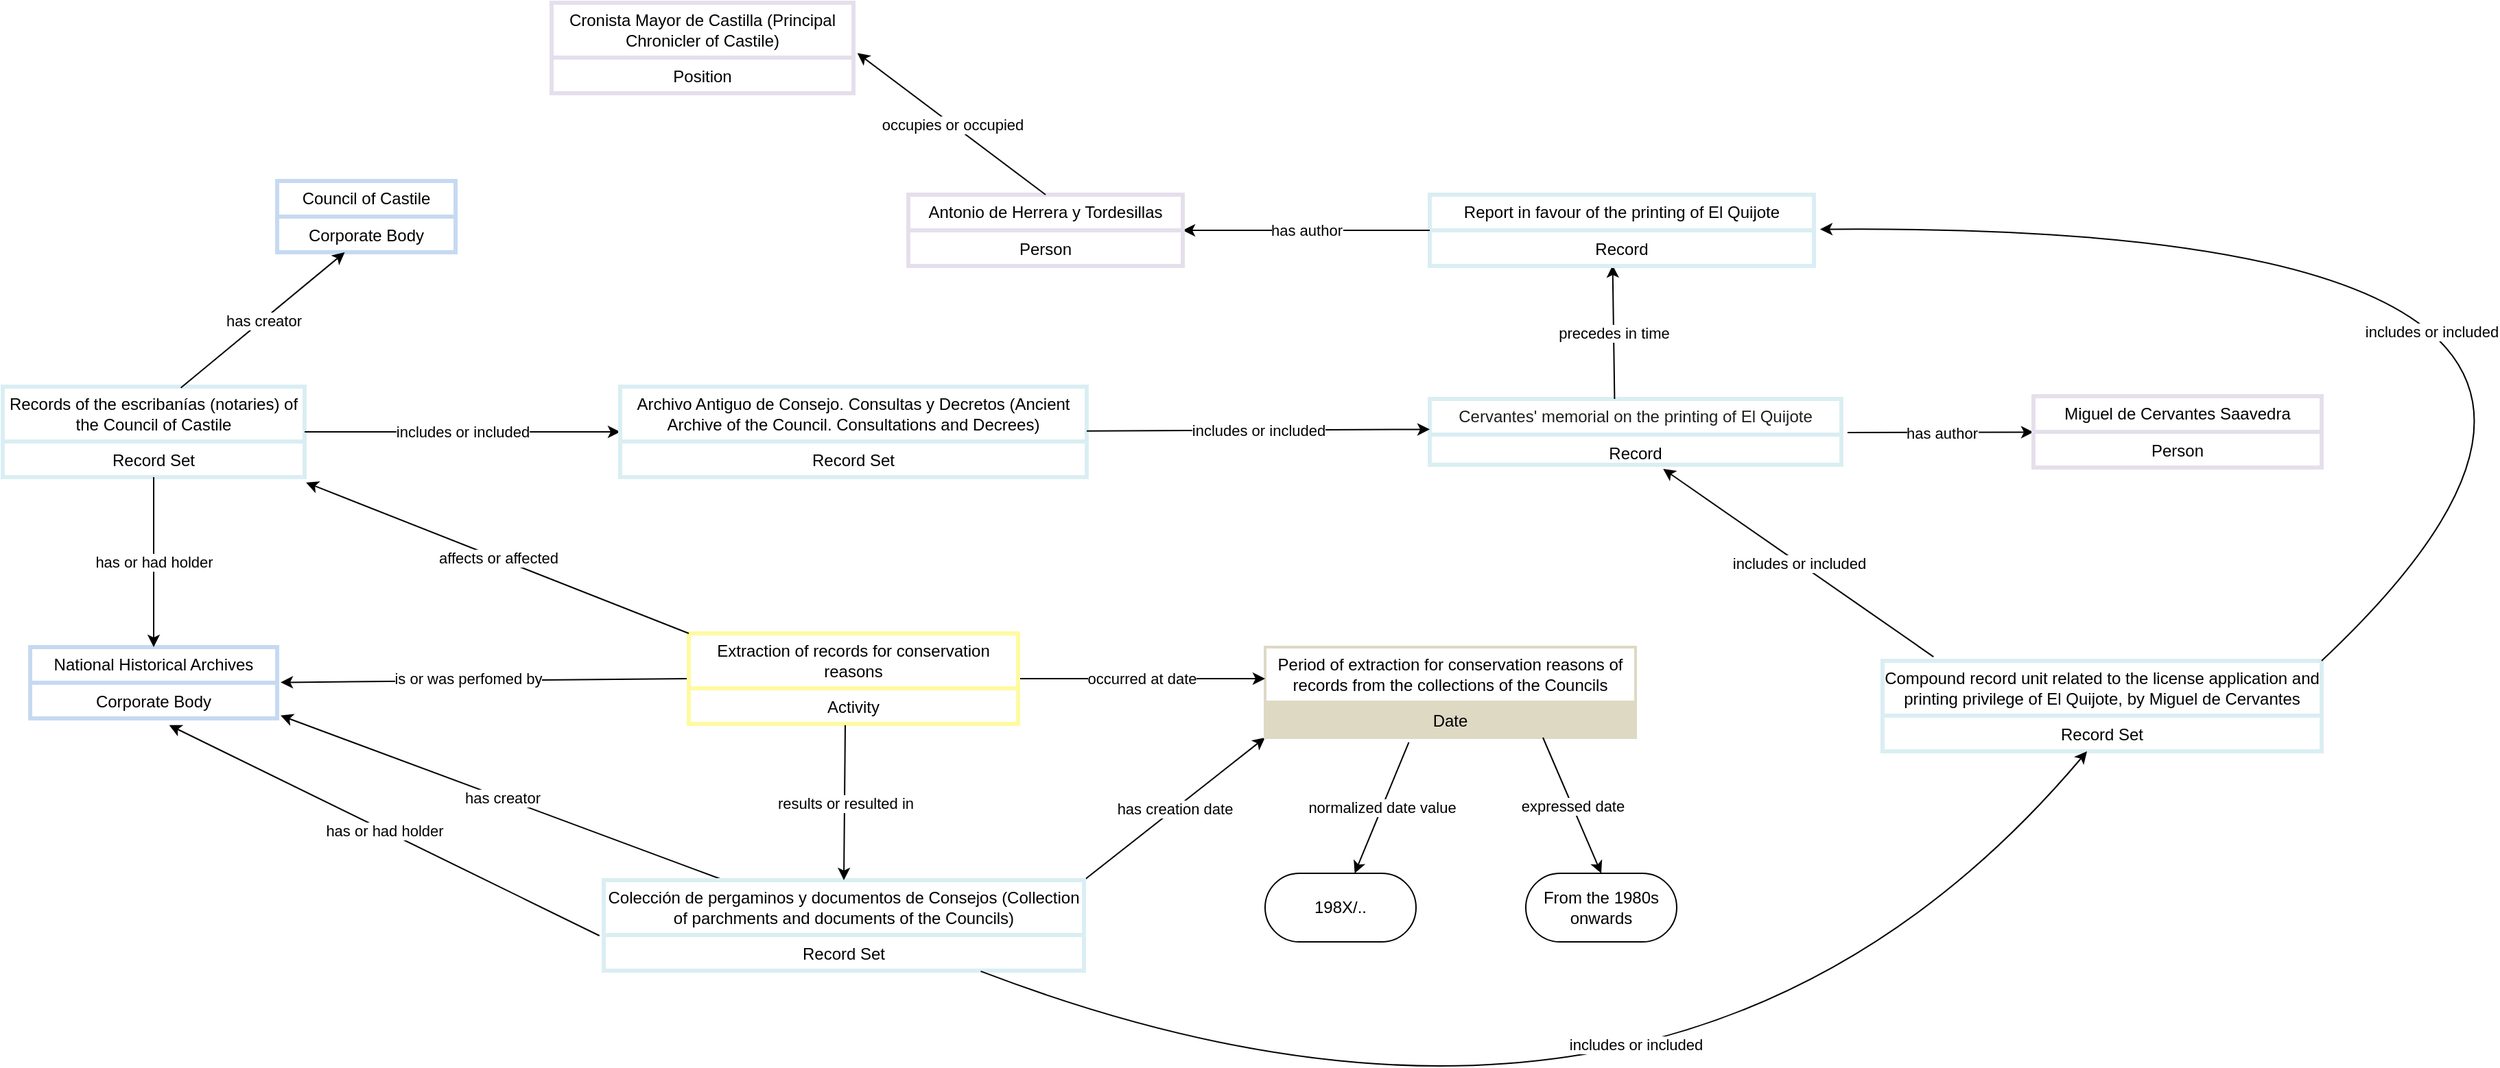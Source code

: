 <mxfile version="28.2.5">
  <diagram name="Page-1" id="3AHjamHM2uGK3xO2TBnt">
    <mxGraphModel dx="1024" dy="666" grid="1" gridSize="10" guides="1" tooltips="1" connect="1" arrows="1" fold="1" page="1" pageScale="1" pageWidth="4681" pageHeight="3300" math="0" shadow="0">
      <root>
        <mxCell id="0" />
        <mxCell id="1" parent="0" />
        <mxCell id="KIXE_TsKrN7_V5I0v-MR-3" value="&lt;span style=&quot;color: rgb(32, 32, 32); font-family: Arial, Helvetica, sans-serif; text-align: start; background-color: rgb(255, 255, 255);&quot;&gt;Cervantes&#39; memorial on the printing of El Quijote&lt;/span&gt;" style="swimlane;fontStyle=0;childLayout=stackLayout;horizontal=1;startSize=26;strokeColor=#DAEEF3;strokeWidth=3;fillColor=none;horizontalStack=0;resizeParent=1;resizeParentMax=0;resizeLast=0;collapsible=1;marginBottom=0;whiteSpace=wrap;html=1;" parent="1" vertex="1">
          <mxGeometry x="1750" y="599" width="300" height="48" as="geometry" />
        </mxCell>
        <mxCell id="KIXE_TsKrN7_V5I0v-MR-4" value="Record" style="text;strokeColor=#DAEEF3;strokeWidth=3;fillColor=none;align=center;verticalAlign=top;spacingLeft=4;spacingRight=4;overflow=hidden;rotatable=0;points=[[0,0.5],[1,0.5]];portConstraint=eastwest;whiteSpace=wrap;html=1;" parent="KIXE_TsKrN7_V5I0v-MR-3" vertex="1">
          <mxGeometry y="26" width="300" height="22" as="geometry" />
        </mxCell>
        <mxCell id="KIXE_TsKrN7_V5I0v-MR-5" value="" style="endArrow=classic;html=1;rounded=0;exitX=1.015;exitY=-0.067;exitDx=0;exitDy=0;exitPerimeter=0;" parent="1" source="KIXE_TsKrN7_V5I0v-MR-4" target="KIXE_TsKrN7_V5I0v-MR-7" edge="1">
          <mxGeometry relative="1" as="geometry">
            <mxPoint x="1850" y="562.07" as="sourcePoint" />
            <mxPoint x="1800" y="653.07" as="targetPoint" />
          </mxGeometry>
        </mxCell>
        <mxCell id="KIXE_TsKrN7_V5I0v-MR-6" value="has author" style="edgeLabel;resizable=0;html=1;;align=center;verticalAlign=middle;" parent="KIXE_TsKrN7_V5I0v-MR-5" connectable="0" vertex="1">
          <mxGeometry relative="1" as="geometry" />
        </mxCell>
        <mxCell id="KIXE_TsKrN7_V5I0v-MR-7" value="Miguel de Cervantes Saavedra" style="swimlane;fontStyle=0;childLayout=stackLayout;horizontal=1;startSize=26;strokeColor=#E5DFEC;strokeWidth=3;fillColor=none;horizontalStack=0;resizeParent=1;resizeParentMax=0;resizeLast=0;collapsible=1;marginBottom=0;whiteSpace=wrap;html=1;" parent="1" vertex="1">
          <mxGeometry x="2190" y="597.0" width="210" height="52" as="geometry" />
        </mxCell>
        <mxCell id="KIXE_TsKrN7_V5I0v-MR-8" value="Person" style="text;strokeColor=#E5DFEC;strokeWidth=3;fillColor=none;align=center;verticalAlign=top;spacingLeft=4;spacingRight=4;overflow=hidden;rotatable=0;points=[[0,0.5],[1,0.5]];portConstraint=eastwest;whiteSpace=wrap;html=1;" parent="KIXE_TsKrN7_V5I0v-MR-7" vertex="1">
          <mxGeometry y="26" width="210" height="26" as="geometry" />
        </mxCell>
        <mxCell id="KIXE_TsKrN7_V5I0v-MR-31" value="" style="endArrow=classic;html=1;rounded=0;entryX=0.476;entryY=0.981;entryDx=0;entryDy=0;entryPerimeter=0;exitX=0.449;exitY=-0.001;exitDx=0;exitDy=0;exitPerimeter=0;" parent="1" source="KIXE_TsKrN7_V5I0v-MR-3" target="KIXE_TsKrN7_V5I0v-MR-34" edge="1">
          <mxGeometry relative="1" as="geometry">
            <mxPoint x="1903" y="590" as="sourcePoint" />
            <mxPoint x="2250" y="531.48" as="targetPoint" />
          </mxGeometry>
        </mxCell>
        <mxCell id="KIXE_TsKrN7_V5I0v-MR-32" value="precedes in time" style="edgeLabel;resizable=0;html=1;;align=center;verticalAlign=middle;" parent="KIXE_TsKrN7_V5I0v-MR-31" connectable="0" vertex="1">
          <mxGeometry relative="1" as="geometry" />
        </mxCell>
        <mxCell id="KIXE_TsKrN7_V5I0v-MR-33" value="Report in favour of the printing of El Quijote" style="swimlane;fontStyle=0;childLayout=stackLayout;horizontal=1;startSize=26;strokeColor=#DAEEF3;strokeWidth=3;fillColor=none;horizontalStack=0;resizeParent=1;resizeParentMax=0;resizeLast=0;collapsible=1;marginBottom=0;whiteSpace=wrap;html=1;" parent="1" vertex="1">
          <mxGeometry x="1750" y="450" width="280" height="52" as="geometry" />
        </mxCell>
        <mxCell id="KIXE_TsKrN7_V5I0v-MR-34" value="Record" style="text;strokeColor=#DAEEF3;strokeWidth=3;fillColor=none;align=center;verticalAlign=top;spacingLeft=4;spacingRight=4;overflow=hidden;rotatable=0;points=[[0,0.5],[1,0.5]];portConstraint=eastwest;whiteSpace=wrap;html=1;" parent="KIXE_TsKrN7_V5I0v-MR-33" vertex="1">
          <mxGeometry y="26" width="280" height="26" as="geometry" />
        </mxCell>
        <mxCell id="KIXE_TsKrN7_V5I0v-MR-37" value="" style="endArrow=classic;html=1;rounded=0;exitX=0;exitY=0.5;exitDx=0;exitDy=0;entryX=1;entryY=0.5;entryDx=0;entryDy=0;" parent="1" source="KIXE_TsKrN7_V5I0v-MR-33" target="KIXE_TsKrN7_V5I0v-MR-39" edge="1">
          <mxGeometry relative="1" as="geometry">
            <mxPoint x="2454" y="556.07" as="sourcePoint" />
            <mxPoint x="2450" y="647.07" as="targetPoint" />
          </mxGeometry>
        </mxCell>
        <mxCell id="KIXE_TsKrN7_V5I0v-MR-38" value="has author" style="edgeLabel;resizable=0;html=1;;align=center;verticalAlign=middle;" parent="KIXE_TsKrN7_V5I0v-MR-37" connectable="0" vertex="1">
          <mxGeometry relative="1" as="geometry" />
        </mxCell>
        <mxCell id="KIXE_TsKrN7_V5I0v-MR-39" value="Antonio de Herrera y Tordesillas" style="swimlane;fontStyle=0;childLayout=stackLayout;horizontal=1;startSize=26;strokeColor=#E5DFEC;strokeWidth=3;fillColor=none;horizontalStack=0;resizeParent=1;resizeParentMax=0;resizeLast=0;collapsible=1;marginBottom=0;whiteSpace=wrap;html=1;" parent="1" vertex="1">
          <mxGeometry x="1370" y="450.0" width="200" height="52" as="geometry" />
        </mxCell>
        <mxCell id="KIXE_TsKrN7_V5I0v-MR-40" value="Person" style="text;strokeColor=#E5DFEC;strokeWidth=3;fillColor=none;align=center;verticalAlign=top;spacingLeft=4;spacingRight=4;overflow=hidden;rotatable=0;points=[[0,0.5],[1,0.5]];portConstraint=eastwest;whiteSpace=wrap;html=1;" parent="KIXE_TsKrN7_V5I0v-MR-39" vertex="1">
          <mxGeometry y="26" width="200" height="26" as="geometry" />
        </mxCell>
        <mxCell id="KIXE_TsKrN7_V5I0v-MR-47" value="" style="endArrow=classic;html=1;rounded=0;exitX=0.25;exitY=0;exitDx=0;exitDy=0;entryX=1.014;entryY=0.919;entryDx=0;entryDy=0;entryPerimeter=0;" parent="1" source="yF71AXkjC2v1el_h7eYI-15" target="KIXE_TsKrN7_V5I0v-MR-50" edge="1">
          <mxGeometry relative="1" as="geometry">
            <mxPoint x="1165" y="1026" as="sourcePoint" />
            <mxPoint x="1150" y="1016" as="targetPoint" />
          </mxGeometry>
        </mxCell>
        <mxCell id="KIXE_TsKrN7_V5I0v-MR-48" value="has creator" style="edgeLabel;resizable=0;html=1;;align=center;verticalAlign=middle;" parent="KIXE_TsKrN7_V5I0v-MR-47" connectable="0" vertex="1">
          <mxGeometry relative="1" as="geometry" />
        </mxCell>
        <mxCell id="KIXE_TsKrN7_V5I0v-MR-49" value="National Historical Archives" style="swimlane;fontStyle=0;childLayout=stackLayout;horizontal=1;startSize=26;strokeColor=#C6D9F1;strokeWidth=3;fillColor=none;horizontalStack=0;resizeParent=1;resizeParentMax=0;resizeLast=0;collapsible=1;marginBottom=0;whiteSpace=wrap;html=1;" parent="1" vertex="1">
          <mxGeometry x="730" y="780" width="180" height="52" as="geometry" />
        </mxCell>
        <mxCell id="KIXE_TsKrN7_V5I0v-MR-50" value="Corporate Body" style="text;strokeColor=#C6D9F1;strokeWidth=3;fillColor=none;align=center;verticalAlign=top;spacingLeft=4;spacingRight=4;overflow=hidden;rotatable=0;points=[[0,0.5],[1,0.5]];portConstraint=eastwest;whiteSpace=wrap;html=1;" parent="KIXE_TsKrN7_V5I0v-MR-49" vertex="1">
          <mxGeometry y="26" width="180" height="26" as="geometry" />
        </mxCell>
        <mxCell id="KIXE_TsKrN7_V5I0v-MR-51" value="" style="endArrow=classic;html=1;rounded=0;entryX=0;entryY=1;entryDx=0;entryDy=0;exitX=1;exitY=0;exitDx=0;exitDy=0;" parent="1" source="yF71AXkjC2v1el_h7eYI-15" target="KIXE_TsKrN7_V5I0v-MR-53" edge="1">
          <mxGeometry relative="1" as="geometry">
            <mxPoint x="1188.34" y="1292.36" as="sourcePoint" />
            <mxPoint x="1032.34" y="1312.36" as="targetPoint" />
          </mxGeometry>
        </mxCell>
        <mxCell id="KIXE_TsKrN7_V5I0v-MR-52" value="has creation date" style="edgeLabel;resizable=0;html=1;;align=center;verticalAlign=middle;" parent="KIXE_TsKrN7_V5I0v-MR-51" connectable="0" vertex="1">
          <mxGeometry relative="1" as="geometry" />
        </mxCell>
        <mxCell id="KIXE_TsKrN7_V5I0v-MR-53" value="Period of extraction for conservation reasons of records from the collections of the Councils" style="swimlane;fontStyle=0;childLayout=stackLayout;horizontal=1;startSize=40;strokeColor=#DDD9C3;strokeWidth=2;fillColor=none;horizontalStack=0;resizeParent=1;resizeParentMax=0;resizeLast=0;collapsible=1;marginBottom=0;whiteSpace=wrap;html=1;" parent="1" vertex="1">
          <mxGeometry x="1630" y="780" width="270" height="66" as="geometry" />
        </mxCell>
        <mxCell id="KIXE_TsKrN7_V5I0v-MR-54" value="Date" style="text;strokeColor=#DDD9C3;strokeWidth=2;fillColor=#DDD9C3;align=center;verticalAlign=top;spacingLeft=4;spacingRight=4;overflow=hidden;rotatable=0;points=[[0,0.5],[1,0.5]];portConstraint=eastwest;whiteSpace=wrap;html=1;" parent="KIXE_TsKrN7_V5I0v-MR-53" vertex="1">
          <mxGeometry y="40" width="270" height="26" as="geometry" />
        </mxCell>
        <mxCell id="DvZySXc-UM1LbdX2JnYo-1" value="Records of the escribanías (notaries) of the Council of Castile" style="swimlane;fontStyle=0;childLayout=stackLayout;horizontal=1;startSize=40;strokeColor=#DAEEF3;fillColor=none;strokeWidth=3;horizontalStack=0;resizeParent=1;resizeParentMax=0;resizeLast=0;collapsible=1;marginBottom=0;whiteSpace=wrap;html=1;" parent="1" vertex="1">
          <mxGeometry x="710" y="590" width="220" height="66" as="geometry" />
        </mxCell>
        <mxCell id="DvZySXc-UM1LbdX2JnYo-2" value="Record Set" style="text;strokeColor=#DAEEF3;strokeWidth=3;fillColor=none;align=center;verticalAlign=top;spacingLeft=4;spacingRight=4;overflow=hidden;rotatable=0;points=[[0,0.5],[1,0.5]];portConstraint=eastwest;whiteSpace=wrap;html=1;" parent="DvZySXc-UM1LbdX2JnYo-1" vertex="1">
          <mxGeometry y="40" width="220" height="26" as="geometry" />
        </mxCell>
        <mxCell id="DvZySXc-UM1LbdX2JnYo-4" value="" style="endArrow=classic;html=1;rounded=0;entryX=0.5;entryY=0;entryDx=0;entryDy=0;" parent="1" source="DvZySXc-UM1LbdX2JnYo-2" target="KIXE_TsKrN7_V5I0v-MR-49" edge="1">
          <mxGeometry relative="1" as="geometry">
            <mxPoint x="1250" y="760" as="sourcePoint" />
            <mxPoint x="1430" y="760" as="targetPoint" />
          </mxGeometry>
        </mxCell>
        <mxCell id="DvZySXc-UM1LbdX2JnYo-5" value="has or had holder" style="edgeLabel;resizable=0;html=1;;align=center;verticalAlign=middle;" parent="DvZySXc-UM1LbdX2JnYo-4" connectable="0" vertex="1">
          <mxGeometry relative="1" as="geometry" />
        </mxCell>
        <mxCell id="DvZySXc-UM1LbdX2JnYo-16" value="" style="endArrow=classic;html=1;rounded=0;exitX=1;exitY=0.5;exitDx=0;exitDy=0;" parent="1" source="yF71AXkjC2v1el_h7eYI-9" edge="1">
          <mxGeometry relative="1" as="geometry">
            <mxPoint x="1634.58" y="1187.662" as="sourcePoint" />
            <mxPoint x="1630" y="803" as="targetPoint" />
          </mxGeometry>
        </mxCell>
        <mxCell id="DvZySXc-UM1LbdX2JnYo-17" value="occurred at date" style="edgeLabel;resizable=0;html=1;;align=center;verticalAlign=middle;" parent="DvZySXc-UM1LbdX2JnYo-16" connectable="0" vertex="1">
          <mxGeometry relative="1" as="geometry" />
        </mxCell>
        <mxCell id="DvZySXc-UM1LbdX2JnYo-30" value="" style="endArrow=classic;html=1;rounded=0;curved=0;entryX=1.014;entryY=-0.009;entryDx=0;entryDy=0;entryPerimeter=0;exitX=0;exitY=0.5;exitDx=0;exitDy=0;" parent="1" source="yF71AXkjC2v1el_h7eYI-9" target="KIXE_TsKrN7_V5I0v-MR-50" edge="1">
          <mxGeometry relative="1" as="geometry">
            <mxPoint x="1300" y="790" as="sourcePoint" />
            <mxPoint x="980" y="821.424" as="targetPoint" />
            <Array as="points" />
          </mxGeometry>
        </mxCell>
        <mxCell id="yF71AXkjC2v1el_h7eYI-27" value="is or was perfomed by" style="edgeLabel;html=1;align=center;verticalAlign=middle;resizable=0;points=[];" parent="DvZySXc-UM1LbdX2JnYo-30" vertex="1" connectable="0">
          <mxGeometry x="0.082" y="-2" relative="1" as="geometry">
            <mxPoint as="offset" />
          </mxGeometry>
        </mxCell>
        <mxCell id="yF71AXkjC2v1el_h7eYI-1" value="" style="endArrow=classic;html=1;rounded=0;exitX=1;exitY=0.5;exitDx=0;exitDy=0;entryX=0;entryY=0.5;entryDx=0;entryDy=0;" parent="1" source="DvZySXc-UM1LbdX2JnYo-1" target="yF71AXkjC2v1el_h7eYI-3" edge="1">
          <mxGeometry relative="1" as="geometry">
            <mxPoint x="1244" y="570" as="sourcePoint" />
            <mxPoint x="1150" y="623" as="targetPoint" />
          </mxGeometry>
        </mxCell>
        <mxCell id="yF71AXkjC2v1el_h7eYI-2" value="includes or included" style="edgeLabel;resizable=0;html=1;;align=center;verticalAlign=middle;" parent="yF71AXkjC2v1el_h7eYI-1" connectable="0" vertex="1">
          <mxGeometry relative="1" as="geometry" />
        </mxCell>
        <mxCell id="yF71AXkjC2v1el_h7eYI-3" value="Archivo Antiguo de Consejo. Consultas y Decretos (Ancient Archive of the Council. Consultations and Decrees)" style="swimlane;fontStyle=0;childLayout=stackLayout;horizontal=1;startSize=40;strokeColor=#DAEEF3;fillColor=none;strokeWidth=3;horizontalStack=0;resizeParent=1;resizeParentMax=0;resizeLast=0;collapsible=1;marginBottom=0;whiteSpace=wrap;html=1;" parent="1" vertex="1">
          <mxGeometry x="1160" y="590" width="340" height="66" as="geometry" />
        </mxCell>
        <mxCell id="yF71AXkjC2v1el_h7eYI-4" value="Record Set" style="text;strokeColor=#DAEEF3;strokeWidth=3;fillColor=none;align=center;verticalAlign=top;spacingLeft=4;spacingRight=4;overflow=hidden;rotatable=0;points=[[0,0.5],[1,0.5]];portConstraint=eastwest;whiteSpace=wrap;html=1;" parent="yF71AXkjC2v1el_h7eYI-3" vertex="1">
          <mxGeometry y="40" width="340" height="26" as="geometry" />
        </mxCell>
        <mxCell id="yF71AXkjC2v1el_h7eYI-9" value="Extraction of records for conservation reasons" style="swimlane;fontStyle=0;childLayout=stackLayout;horizontal=1;startSize=40;strokeColor=#FFFAA0;strokeWidth=3;fillColor=none;horizontalStack=0;resizeParent=1;resizeParentMax=0;resizeLast=0;collapsible=1;marginBottom=0;whiteSpace=wrap;html=1;" parent="1" vertex="1">
          <mxGeometry x="1210" y="770" width="240" height="66" as="geometry" />
        </mxCell>
        <mxCell id="yF71AXkjC2v1el_h7eYI-10" value="Activity" style="text;strokeColor=#FFFAA0;strokeWidth=3;fillColor=none;align=center;verticalAlign=top;spacingLeft=4;spacingRight=4;overflow=hidden;rotatable=0;points=[[0,0.5],[1,0.5]];portConstraint=eastwest;whiteSpace=wrap;html=1;" parent="yF71AXkjC2v1el_h7eYI-9" vertex="1">
          <mxGeometry y="40" width="240" height="26" as="geometry" />
        </mxCell>
        <mxCell id="yF71AXkjC2v1el_h7eYI-15" value="Colección de pergaminos y documentos de Consejos (Collection of parchments and documents of the Councils)" style="swimlane;fontStyle=0;childLayout=stackLayout;horizontal=1;startSize=40;strokeColor=#DAEEF3;fillColor=none;strokeWidth=3;horizontalStack=0;resizeParent=1;resizeParentMax=0;resizeLast=0;collapsible=1;marginBottom=0;whiteSpace=wrap;html=1;" parent="1" vertex="1">
          <mxGeometry x="1148" y="950" width="350" height="66" as="geometry" />
        </mxCell>
        <mxCell id="yF71AXkjC2v1el_h7eYI-16" value="Record Set" style="text;strokeColor=#DAEEF3;strokeWidth=3;fillColor=none;align=center;verticalAlign=top;spacingLeft=4;spacingRight=4;overflow=hidden;rotatable=0;points=[[0,0.5],[1,0.5]];portConstraint=eastwest;whiteSpace=wrap;html=1;" parent="yF71AXkjC2v1el_h7eYI-15" vertex="1">
          <mxGeometry y="40" width="350" height="26" as="geometry" />
        </mxCell>
        <mxCell id="yF71AXkjC2v1el_h7eYI-17" value="" style="endArrow=classic;html=1;rounded=0;exitX=0.475;exitY=1.036;exitDx=0;exitDy=0;exitPerimeter=0;entryX=0.5;entryY=0;entryDx=0;entryDy=0;" parent="1" source="yF71AXkjC2v1el_h7eYI-10" target="yF71AXkjC2v1el_h7eYI-15" edge="1">
          <mxGeometry relative="1" as="geometry">
            <mxPoint x="1420" y="870" as="sourcePoint" />
            <mxPoint x="1290" y="943" as="targetPoint" />
          </mxGeometry>
        </mxCell>
        <mxCell id="yF71AXkjC2v1el_h7eYI-18" value="results or resulted in" style="edgeLabel;resizable=0;html=1;;align=center;verticalAlign=middle;" parent="yF71AXkjC2v1el_h7eYI-17" connectable="0" vertex="1">
          <mxGeometry relative="1" as="geometry" />
        </mxCell>
        <mxCell id="yF71AXkjC2v1el_h7eYI-19" value="" style="endArrow=classic;html=1;rounded=0;entryX=1.005;entryY=1.154;entryDx=0;entryDy=0;entryPerimeter=0;exitX=0;exitY=0;exitDx=0;exitDy=0;" parent="1" source="yF71AXkjC2v1el_h7eYI-9" target="DvZySXc-UM1LbdX2JnYo-2" edge="1">
          <mxGeometry relative="1" as="geometry">
            <mxPoint x="1080.34" y="712.68" as="sourcePoint" />
            <mxPoint x="1210" y="739.32" as="targetPoint" />
          </mxGeometry>
        </mxCell>
        <mxCell id="yF71AXkjC2v1el_h7eYI-20" value="affects or affected" style="edgeLabel;resizable=0;html=1;;align=center;verticalAlign=middle;" parent="yF71AXkjC2v1el_h7eYI-19" connectable="0" vertex="1">
          <mxGeometry relative="1" as="geometry" />
        </mxCell>
        <mxCell id="yF71AXkjC2v1el_h7eYI-21" value="Council of Castile" style="swimlane;fontStyle=0;childLayout=stackLayout;horizontal=1;startSize=26;strokeColor=#C6D9F1;strokeWidth=3;fillColor=none;horizontalStack=0;resizeParent=1;resizeParentMax=0;resizeLast=0;collapsible=1;marginBottom=0;whiteSpace=wrap;html=1;" parent="1" vertex="1">
          <mxGeometry x="910" y="440" width="130" height="52" as="geometry" />
        </mxCell>
        <mxCell id="yF71AXkjC2v1el_h7eYI-22" value="Corporate Body" style="text;strokeColor=#C6D9F1;strokeWidth=3;fillColor=none;align=center;verticalAlign=top;spacingLeft=4;spacingRight=4;overflow=hidden;rotatable=0;points=[[0,0.5],[1,0.5]];portConstraint=eastwest;whiteSpace=wrap;html=1;" parent="yF71AXkjC2v1el_h7eYI-21" vertex="1">
          <mxGeometry y="26" width="130" height="26" as="geometry" />
        </mxCell>
        <mxCell id="yF71AXkjC2v1el_h7eYI-23" value="" style="endArrow=classic;html=1;rounded=0;exitX=0.59;exitY=0.013;exitDx=0;exitDy=0;exitPerimeter=0;" parent="1" source="DvZySXc-UM1LbdX2JnYo-1" target="yF71AXkjC2v1el_h7eYI-22" edge="1">
          <mxGeometry relative="1" as="geometry">
            <mxPoint x="691.22" y="590" as="sourcePoint" />
            <mxPoint x="540" y="681.782" as="targetPoint" />
          </mxGeometry>
        </mxCell>
        <mxCell id="yF71AXkjC2v1el_h7eYI-24" value="has creator" style="edgeLabel;resizable=0;html=1;;align=center;verticalAlign=middle;" parent="yF71AXkjC2v1el_h7eYI-23" connectable="0" vertex="1">
          <mxGeometry relative="1" as="geometry" />
        </mxCell>
        <mxCell id="yF71AXkjC2v1el_h7eYI-25" value="" style="endArrow=classic;html=1;rounded=0;entryX=0.563;entryY=1.19;entryDx=0;entryDy=0;exitX=-0.009;exitY=0.019;exitDx=0;exitDy=0;entryPerimeter=0;exitPerimeter=0;" parent="1" source="yF71AXkjC2v1el_h7eYI-16" target="KIXE_TsKrN7_V5I0v-MR-50" edge="1">
          <mxGeometry relative="1" as="geometry">
            <mxPoint x="830" y="666" as="sourcePoint" />
            <mxPoint x="830" y="800" as="targetPoint" />
          </mxGeometry>
        </mxCell>
        <mxCell id="yF71AXkjC2v1el_h7eYI-26" value="has or had holder" style="edgeLabel;resizable=0;html=1;;align=center;verticalAlign=middle;" parent="yF71AXkjC2v1el_h7eYI-25" connectable="0" vertex="1">
          <mxGeometry relative="1" as="geometry" />
        </mxCell>
        <mxCell id="yF71AXkjC2v1el_h7eYI-28" value="Compound record unit related to the license application and printing privilege of El Quijote, by Miguel de Cervantes" style="swimlane;fontStyle=0;childLayout=stackLayout;horizontal=1;startSize=40;strokeColor=#DAEEF3;fillColor=none;strokeWidth=3;horizontalStack=0;resizeParent=1;resizeParentMax=0;resizeLast=0;collapsible=1;marginBottom=0;whiteSpace=wrap;html=1;" parent="1" vertex="1">
          <mxGeometry x="2080" y="790" width="320" height="66" as="geometry" />
        </mxCell>
        <mxCell id="yF71AXkjC2v1el_h7eYI-29" value="Record Set" style="text;strokeColor=#DAEEF3;strokeWidth=3;fillColor=none;align=center;verticalAlign=top;spacingLeft=4;spacingRight=4;overflow=hidden;rotatable=0;points=[[0,0.5],[1,0.5]];portConstraint=eastwest;whiteSpace=wrap;html=1;" parent="yF71AXkjC2v1el_h7eYI-28" vertex="1">
          <mxGeometry y="40" width="320" height="26" as="geometry" />
        </mxCell>
        <mxCell id="yF71AXkjC2v1el_h7eYI-30" value="" style="endArrow=classic;html=1;rounded=0;exitX=0.388;exitY=1.131;exitDx=0;exitDy=0;exitPerimeter=0;" parent="1" source="KIXE_TsKrN7_V5I0v-MR-54" target="yF71AXkjC2v1el_h7eYI-32" edge="1">
          <mxGeometry relative="1" as="geometry">
            <mxPoint x="1730" y="850" as="sourcePoint" />
            <mxPoint x="1690" y="970" as="targetPoint" />
          </mxGeometry>
        </mxCell>
        <mxCell id="yF71AXkjC2v1el_h7eYI-31" value="normalized date value" style="edgeLabel;resizable=0;html=1;;align=center;verticalAlign=middle;" parent="yF71AXkjC2v1el_h7eYI-30" connectable="0" vertex="1">
          <mxGeometry relative="1" as="geometry" />
        </mxCell>
        <mxCell id="yF71AXkjC2v1el_h7eYI-32" value="198X/.." style="html=1;whiteSpace=wrap;rounded=1;arcSize=50;" parent="1" vertex="1">
          <mxGeometry x="1630" y="945" width="110" height="50" as="geometry" />
        </mxCell>
        <mxCell id="yF71AXkjC2v1el_h7eYI-33" value="" style="endArrow=classic;html=1;rounded=0;exitX=0.75;exitY=1;exitDx=0;exitDy=0;entryX=0.5;entryY=0;entryDx=0;entryDy=0;" parent="1" source="KIXE_TsKrN7_V5I0v-MR-53" target="yF71AXkjC2v1el_h7eYI-36" edge="1">
          <mxGeometry relative="1" as="geometry">
            <mxPoint x="1820" y="950" as="sourcePoint" />
            <mxPoint x="1860" y="950" as="targetPoint" />
          </mxGeometry>
        </mxCell>
        <mxCell id="yF71AXkjC2v1el_h7eYI-34" value="expressed date" style="edgeLabel;resizable=0;html=1;;align=center;verticalAlign=middle;" parent="yF71AXkjC2v1el_h7eYI-33" connectable="0" vertex="1">
          <mxGeometry relative="1" as="geometry" />
        </mxCell>
        <mxCell id="yF71AXkjC2v1el_h7eYI-36" value="From the 1980s onwards" style="html=1;whiteSpace=wrap;rounded=1;arcSize=50;" parent="1" vertex="1">
          <mxGeometry x="1820" y="945" width="110" height="50" as="geometry" />
        </mxCell>
        <mxCell id="yF71AXkjC2v1el_h7eYI-37" value="" style="endArrow=classic;html=1;rounded=0;curved=1;exitX=0.785;exitY=1.018;exitDx=0;exitDy=0;exitPerimeter=0;" parent="1" source="yF71AXkjC2v1el_h7eYI-16" target="yF71AXkjC2v1el_h7eYI-29" edge="1">
          <mxGeometry relative="1" as="geometry">
            <mxPoint x="1490" y="1050" as="sourcePoint" />
            <mxPoint x="1728" y="670" as="targetPoint" />
            <Array as="points">
              <mxPoint x="1930" y="1210" />
            </Array>
          </mxGeometry>
        </mxCell>
        <mxCell id="yF71AXkjC2v1el_h7eYI-38" value="includes or included" style="edgeLabel;resizable=0;html=1;;align=center;verticalAlign=middle;" parent="yF71AXkjC2v1el_h7eYI-37" connectable="0" vertex="1">
          <mxGeometry relative="1" as="geometry">
            <mxPoint x="7" y="-126" as="offset" />
          </mxGeometry>
        </mxCell>
        <mxCell id="yF71AXkjC2v1el_h7eYI-39" value="" style="endArrow=classic;html=1;rounded=0;exitX=1;exitY=0.5;exitDx=0;exitDy=0;entryX=0;entryY=-0.174;entryDx=0;entryDy=0;entryPerimeter=0;" parent="1" target="KIXE_TsKrN7_V5I0v-MR-4" edge="1">
          <mxGeometry relative="1" as="geometry">
            <mxPoint x="1500" y="622.41" as="sourcePoint" />
            <mxPoint x="1730" y="622.41" as="targetPoint" />
          </mxGeometry>
        </mxCell>
        <mxCell id="yF71AXkjC2v1el_h7eYI-40" value="includes or included" style="edgeLabel;resizable=0;html=1;;align=center;verticalAlign=middle;" parent="yF71AXkjC2v1el_h7eYI-39" connectable="0" vertex="1">
          <mxGeometry relative="1" as="geometry" />
        </mxCell>
        <mxCell id="yF71AXkjC2v1el_h7eYI-42" value="" style="endArrow=classic;html=1;rounded=0;exitX=0.116;exitY=-0.045;exitDx=0;exitDy=0;entryX=0.567;entryY=1.136;entryDx=0;entryDy=0;entryPerimeter=0;exitPerimeter=0;" parent="1" source="yF71AXkjC2v1el_h7eYI-28" target="KIXE_TsKrN7_V5I0v-MR-4" edge="1">
          <mxGeometry relative="1" as="geometry">
            <mxPoint x="1510" y="632.41" as="sourcePoint" />
            <mxPoint x="1760" y="631" as="targetPoint" />
          </mxGeometry>
        </mxCell>
        <mxCell id="yF71AXkjC2v1el_h7eYI-43" value="includes or included" style="edgeLabel;resizable=0;html=1;;align=center;verticalAlign=middle;" parent="yF71AXkjC2v1el_h7eYI-42" connectable="0" vertex="1">
          <mxGeometry relative="1" as="geometry" />
        </mxCell>
        <mxCell id="yF71AXkjC2v1el_h7eYI-44" value="" style="endArrow=classic;html=1;rounded=0;exitX=1;exitY=0;exitDx=0;exitDy=0;entryX=1.016;entryY=-0.029;entryDx=0;entryDy=0;entryPerimeter=0;jumpStyle=gap;jumpSize=26;curved=1;" parent="1" source="yF71AXkjC2v1el_h7eYI-28" target="KIXE_TsKrN7_V5I0v-MR-34" edge="1">
          <mxGeometry relative="1" as="geometry">
            <mxPoint x="2277" y="790" as="sourcePoint" />
            <mxPoint x="2080" y="653" as="targetPoint" />
            <Array as="points">
              <mxPoint x="2740" y="470" />
            </Array>
          </mxGeometry>
        </mxCell>
        <mxCell id="yF71AXkjC2v1el_h7eYI-45" value="includes or included" style="edgeLabel;resizable=0;html=1;;align=center;verticalAlign=middle;" parent="yF71AXkjC2v1el_h7eYI-44" connectable="0" vertex="1">
          <mxGeometry relative="1" as="geometry">
            <mxPoint x="-141" y="79" as="offset" />
          </mxGeometry>
        </mxCell>
        <mxCell id="yF71AXkjC2v1el_h7eYI-46" value="Cronista Mayor de Castilla (Principal Chronicler of Castile)" style="swimlane;fontStyle=0;childLayout=stackLayout;horizontal=1;startSize=40;strokeColor=#E5DFEC;strokeWidth=3;fillColor=none;horizontalStack=0;resizeParent=1;resizeParentMax=0;resizeLast=0;collapsible=1;marginBottom=0;whiteSpace=wrap;html=1;" parent="1" vertex="1">
          <mxGeometry x="1110" y="310" width="220" height="66" as="geometry" />
        </mxCell>
        <mxCell id="yF71AXkjC2v1el_h7eYI-47" value="Position" style="text;strokeColor=#E5DFEC;strokeWidth=3;fillColor=none;align=center;verticalAlign=top;spacingLeft=4;spacingRight=4;overflow=hidden;rotatable=0;points=[[0,0.5],[1,0.5]];portConstraint=eastwest;whiteSpace=wrap;html=1;" parent="yF71AXkjC2v1el_h7eYI-46" vertex="1">
          <mxGeometry y="40" width="220" height="26" as="geometry" />
        </mxCell>
        <mxCell id="yF71AXkjC2v1el_h7eYI-48" value="" style="endArrow=classic;html=1;rounded=0;entryX=1.013;entryY=-0.125;entryDx=0;entryDy=0;entryPerimeter=0;exitX=0.5;exitY=0;exitDx=0;exitDy=0;" parent="1" source="KIXE_TsKrN7_V5I0v-MR-39" target="yF71AXkjC2v1el_h7eYI-47" edge="1">
          <mxGeometry relative="1" as="geometry">
            <mxPoint x="1200" y="530" as="sourcePoint" />
            <mxPoint x="1370" y="530" as="targetPoint" />
          </mxGeometry>
        </mxCell>
        <mxCell id="yF71AXkjC2v1el_h7eYI-49" value="occupies or occupied" style="edgeLabel;resizable=0;html=1;;align=center;verticalAlign=middle;" parent="yF71AXkjC2v1el_h7eYI-48" connectable="0" vertex="1">
          <mxGeometry relative="1" as="geometry" />
        </mxCell>
      </root>
    </mxGraphModel>
  </diagram>
</mxfile>
